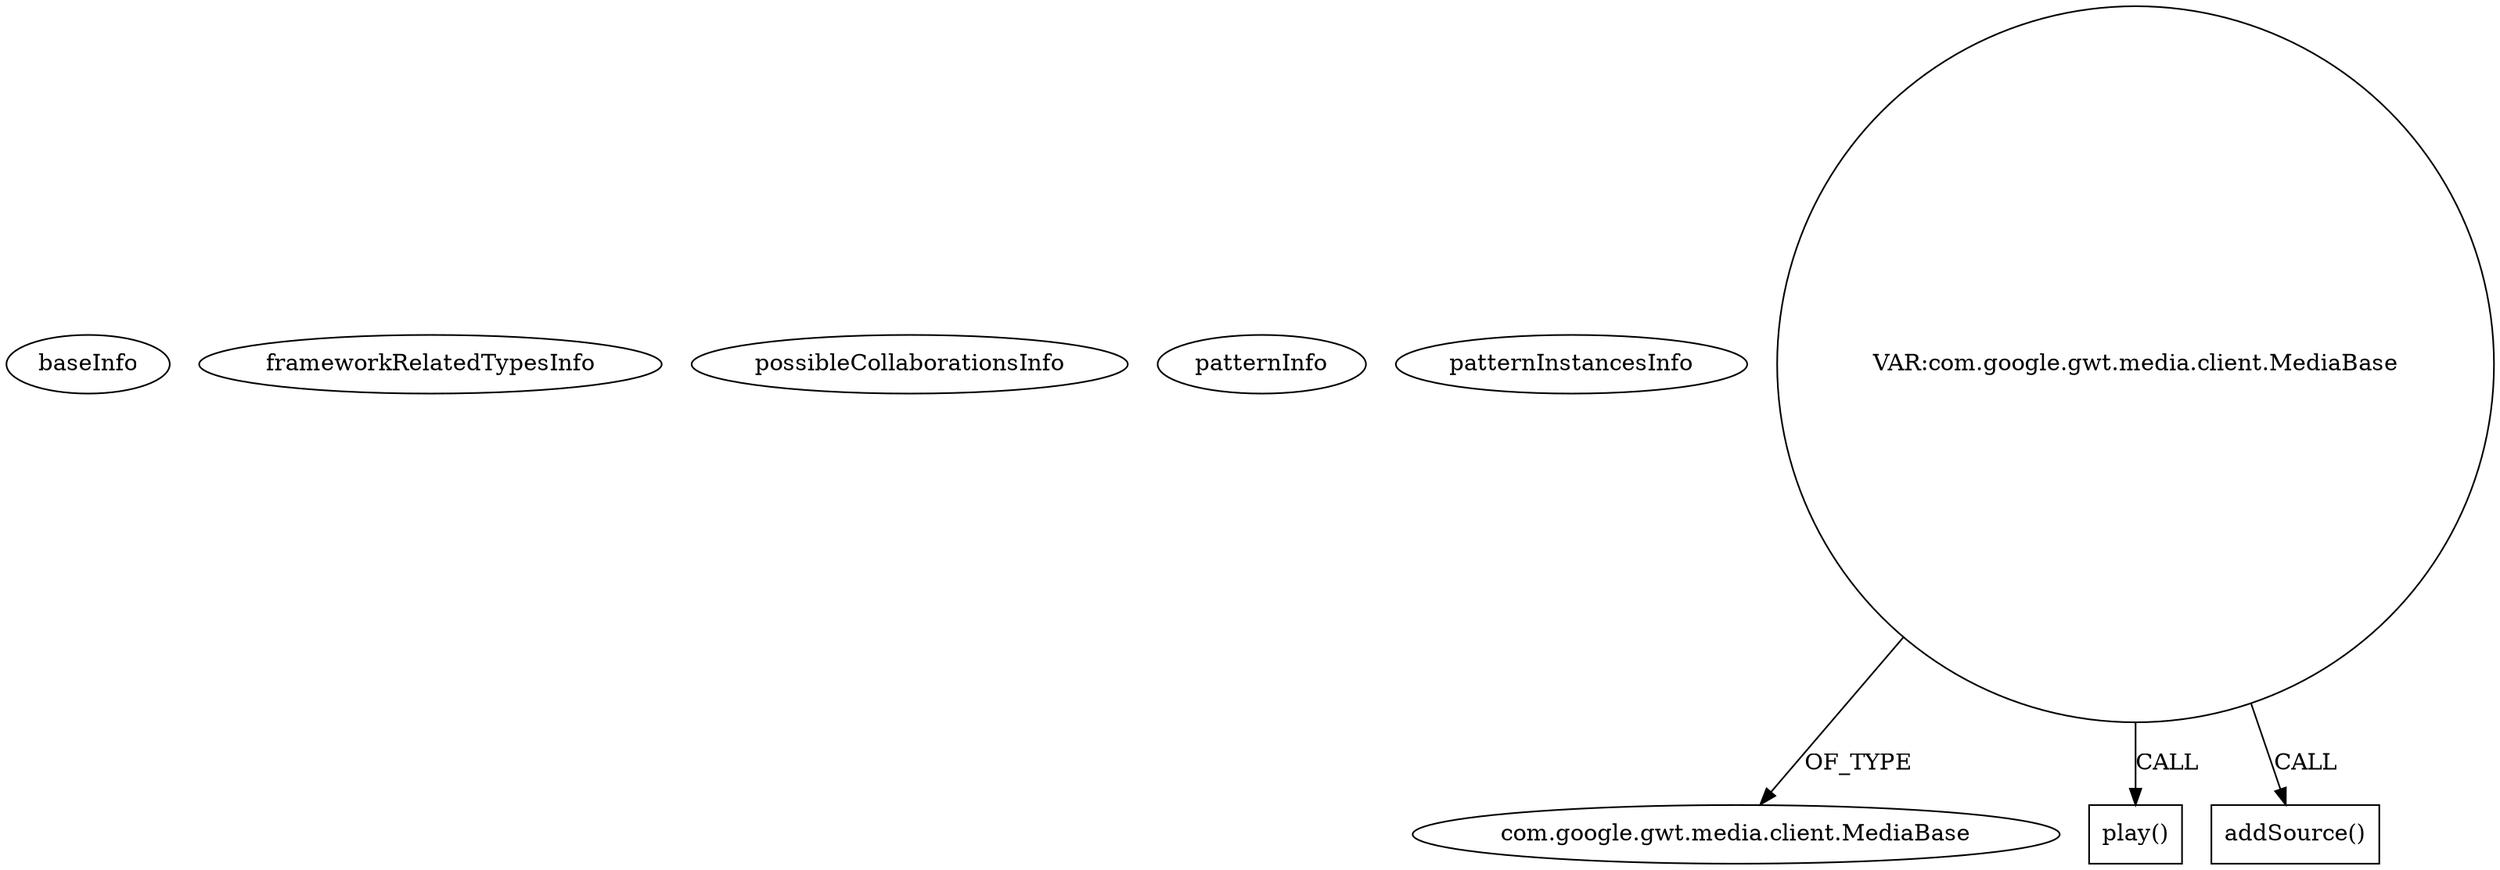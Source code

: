 digraph {
baseInfo[graphId=1485,category="pattern",isAnonymous=false,possibleRelation=false]
frameworkRelatedTypesInfo[]
possibleCollaborationsInfo[]
patternInfo[frequency=2.0,patternRootClient=null]
patternInstancesInfo[0="akjava-GWTRecorderjs~/akjava-GWTRecorderjs/GWTRecorderjs-master/src/com/akjava/gwt/recorder/client/GWTRecorder.java~void onModuleLoad()~643",1="akjava-GWTRecorderjs~/akjava-GWTRecorderjs/GWTRecorderjs-master/src/com/akjava/gwt/recorder/client/GWTRecorder.java~GWTRecorder~639"]
21[label="com.google.gwt.media.client.MediaBase",vertexType="FRAMEWORK_CLASS_TYPE",isFrameworkType=false]
19[label="VAR:com.google.gwt.media.client.MediaBase",vertexType="VARIABLE_EXPRESION",isFrameworkType=false,shape=circle]
23[label="play()",vertexType="INSIDE_CALL",isFrameworkType=false,shape=box]
20[label="addSource()",vertexType="INSIDE_CALL",isFrameworkType=false,shape=box]
19->20[label="CALL"]
19->21[label="OF_TYPE"]
19->23[label="CALL"]
}
